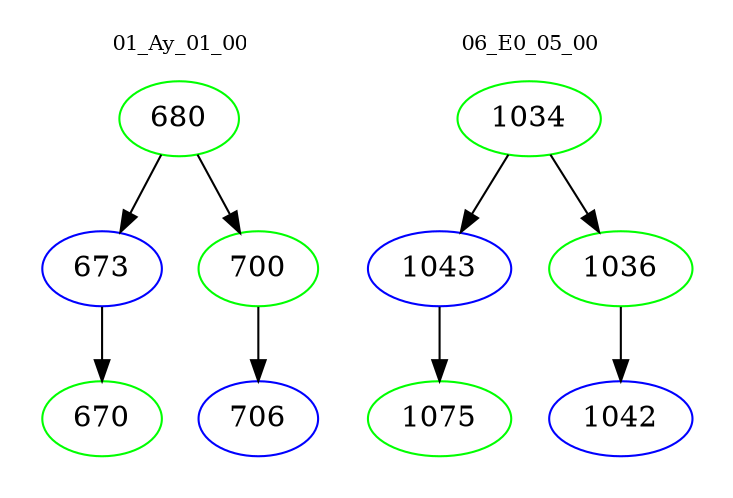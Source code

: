 digraph{
subgraph cluster_0 {
color = white
label = "01_Ay_01_00";
fontsize=10;
T0_680 [label="680", color="green"]
T0_680 -> T0_673 [color="black"]
T0_673 [label="673", color="blue"]
T0_673 -> T0_670 [color="black"]
T0_670 [label="670", color="green"]
T0_680 -> T0_700 [color="black"]
T0_700 [label="700", color="green"]
T0_700 -> T0_706 [color="black"]
T0_706 [label="706", color="blue"]
}
subgraph cluster_1 {
color = white
label = "06_E0_05_00";
fontsize=10;
T1_1034 [label="1034", color="green"]
T1_1034 -> T1_1043 [color="black"]
T1_1043 [label="1043", color="blue"]
T1_1043 -> T1_1075 [color="black"]
T1_1075 [label="1075", color="green"]
T1_1034 -> T1_1036 [color="black"]
T1_1036 [label="1036", color="green"]
T1_1036 -> T1_1042 [color="black"]
T1_1042 [label="1042", color="blue"]
}
}
